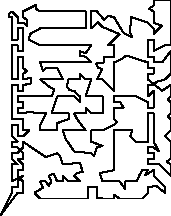 unitsize(0.001cm);
// 54371.8
draw((200,400)--(0,0));
draw((0,0)--(300,400));
draw((300,400)--(400,400));
draw((400,400)--(400,500));
draw((400,500)--(400,600));
draw((400,600)--(300,700));
draw((300,700)--(300,800));
draw((300,800)--(400,800));
draw((400,800)--(400,900));
draw((400,900)--(300,1000));
draw((300,1000)--(400,1000));
draw((400,1000)--(400,1100));
draw((400,1100)--(300,1200));
draw((300,1200)--(200,1200));
draw((200,1200)--(200,1300));
draw((200,1300)--(300,1300));
draw((300,1300)--(200,1400));
draw((200,1400)--(200,1500));
draw((200,1500)--(200,1600));
draw((200,1600)--(300,1600));
draw((300,1600)--(300,1500));
draw((300,1500)--(300,1400));
draw((300,1400)--(400,1400));
draw((400,1400)--(500,1500));
draw((500,1500)--(400,1500));
draw((400,1500)--(400,1600));
draw((400,1600)--(400,1700));
draw((400,1700)--(300,1700));
draw((300,1700)--(200,1700));
draw((200,1700)--(200,1800));
draw((200,1800)--(200,1900));
draw((200,1900)--(200,2000));
draw((200,2000)--(200,2100));
draw((200,2100)--(200,2200));
draw((200,2200)--(200,2300));
draw((200,2300)--(300,2300));
draw((300,2300)--(300,2200));
draw((300,2200)--(400,2200));
draw((400,2200)--(400,2300));
draw((400,2300)--(540,2330));
draw((540,2330)--(540,2430));
draw((540,2430)--(400,2400));
draw((400,2400)--(400,2500));
draw((400,2500)--(469,2550));
draw((469,2550)--(400,2600));
draw((400,2600)--(400,2700));
draw((400,2700)--(400,2800));
draw((400,2800)--(300,2800));
draw((300,2800)--(300,2700));
draw((300,2700)--(300,2600));
draw((300,2600)--(300,2500));
draw((300,2500)--(300,2400));
draw((300,2400)--(200,2400));
draw((200,2400)--(200,2500));
draw((200,2500)--(200,2600));
draw((200,2600)--(200,2700));
draw((200,2700)--(200,2800));
draw((200,2800)--(200,2900));
draw((200,2900)--(200,3000));
draw((200,3000)--(300,3000));
draw((300,3000)--(300,2900));
draw((300,2900)--(400,2900));
draw((400,2900)--(400,3000));
draw((400,3000)--(400,3100));
draw((400,3100)--(400,3200));
draw((400,3200)--(400,3300));
draw((400,3300)--(300,3300));
draw((300,3300)--(300,3200));
draw((300,3200)--(300,3100));
draw((300,3100)--(200,3100));
draw((200,3100)--(200,3200));
draw((200,3200)--(200,3300));
draw((200,3300)--(200,3400));
draw((200,3400)--(200,3500));
draw((200,3500)--(150,3500));
draw((150,3500)--(150,3550));
draw((150,3550)--(200,3600));
draw((200,3600)--(300,3500));
draw((300,3500)--(300,3400));
draw((300,3400)--(400,3400));
draw((400,3400)--(469,3350));
draw((469,3350)--(469,3450));
draw((469,3450)--(400,3500));
draw((400,3500)--(400,3600));
draw((400,3600)--(620,3709));
draw((620,3709)--(620,3650));
draw((620,3650)--(700,3600));
draw((700,3600)--(800,3600));
draw((800,3600)--(900,3600));
draw((900,3600)--(1000,3600));
draw((1000,3600)--(1100,3600));
draw((1100,3600)--(1200,3600));
draw((1200,3600)--(1300,3600));
draw((1300,3600)--(1400,3600));
draw((1400,3600)--(1500,3600));
draw((1500,3600)--(1500,3300));
draw((1500,3300)--(1400,3300));
draw((1400,3300)--(1300,3300));
draw((1300,3300)--(1200,3300));
draw((1200,3300)--(1100,3300));
draw((1100,3300)--(1000,3300));
draw((1000,3300)--(900,3300));
draw((900,3300)--(800,3300));
draw((800,3300)--(700,3300));
draw((700,3300)--(520,3200));
draw((520,3200)--(500,3100));
draw((500,3100)--(700,3000));
draw((700,3000)--(800,3000));
draw((800,3000)--(900,3000));
draw((900,3000)--(1000,3000));
draw((1000,3000)--(1100,3000));
draw((1100,3000)--(1200,3000));
draw((1200,3000)--(1300,3000));
draw((1300,3000)--(1400,3000));
draw((1400,3000)--(1500,3000));
draw((1500,3000)--(1600,3000));
draw((1600,3000)--(1500,2860));
draw((1500,2860)--(1400,2900));
draw((1400,2900)--(1400,2820));
draw((1400,2820)--(1500,2800));
draw((1500,2800)--(1600,2700));
draw((1600,2700)--(1500,2700));
draw((1500,2700)--(1400,2700));
draw((1400,2700)--(1300,2700));
draw((1300,2700)--(1200,2700));
draw((1200,2700)--(1100,2700));
draw((1100,2700)--(1000,2700));
draw((1000,2700)--(900,2700));
draw((900,2700)--(800,2700));
draw((800,2700)--(700,2700));
draw((700,2700)--(750,2550));
draw((750,2550)--(800,2600));
draw((800,2600)--(910,2600));
draw((910,2600)--(1000,2600));
draw((1000,2600)--(1100,2400));
draw((1100,2400)--(1000,2400));
draw((1000,2400)--(900,2400));
draw((900,2400)--(800,2400));
draw((800,2400)--(700,2400));
draw((700,2400)--(850,2280));
draw((850,2280)--(950,2220));
draw((950,2220)--(900,2100));
draw((900,2100)--(800,2100));
draw((800,2100)--(700,2100));
draw((700,2100)--(530,2100));
draw((530,2100)--(400,2100));
draw((400,2100)--(300,2100));
draw((300,2100)--(300,2000));
draw((300,2000)--(400,2000));
draw((400,2000)--(400,1900));
draw((400,1900)--(300,1900));
draw((300,1900)--(300,1800));
draw((300,1800)--(400,1800));
draw((400,1800)--(500,1829));
draw((500,1829)--(700,1800));
draw((700,1800)--(800,1800));
draw((800,1800)--(700,1600));
draw((700,1600)--(700,1500));
draw((700,1500)--(800,1500));
draw((800,1500)--(900,1500));
draw((900,1500)--(1000,1500));
draw((1000,1500)--(1000,1629));
draw((1000,1629)--(1200,1700));
draw((1200,1700)--(1200,1800));
draw((1200,1800)--(1100,1800));
draw((1100,1800)--(1000,1800));
draw((1000,1800)--(900,1800));
draw((900,1800)--(1000,2100));
draw((1000,2100)--(1100,2100));
draw((1100,2100)--(1200,2100));
draw((1200,2100)--(1300,2100));
draw((1300,2100)--(1400,2000));
draw((1400,2000)--(1400,2100));
draw((1400,2100)--(1350,2140));
draw((1350,2140)--(1300,2200));
draw((1300,2200)--(1220,2210));
draw((1220,2210)--(1170,2280));
draw((1170,2280)--(1200,2400));
draw((1200,2400)--(1300,2400));
draw((1300,2400)--(1400,2400));
draw((1400,2400)--(1400,2500));
draw((1400,2500)--(1500,2400));
draw((1500,2400)--(1600,2400));
draw((1600,2400)--(1500,2100));
draw((1500,2100)--(1600,2100));
draw((1600,2100)--(1700,2100));
draw((1700,2100)--(1800,2100));
draw((1800,2100)--(1800,1800));
draw((1800,1800)--(1700,1800));
draw((1700,1800)--(1600,1800));
draw((1600,1800)--(1550,1850));
draw((1550,1850)--(1500,1900));
draw((1500,1900)--(1500,1800));
draw((1500,1800)--(1400,1800));
draw((1400,1800)--(1300,1800));
draw((1300,1800)--(1350,1700));
draw((1350,1700)--(1500,1500));
draw((1500,1500)--(1400,1500));
draw((1400,1500)--(1300,1500));
draw((1300,1500)--(1200,1500));
draw((1200,1500)--(1100,1500));
draw((1100,1500)--(1150,1350));
draw((1150,1350)--(1300,1130));
draw((1300,1130)--(1600,1100));
draw((1600,1100)--(1650,1050));
draw((1650,1050)--(1700,1200));
draw((1700,1200)--(1800,1230));
draw((1800,1230)--(1600,1300));
draw((1600,1300)--(1600,1500));
draw((1600,1500)--(1700,1500));
draw((1700,1500)--(1800,1500));
draw((1800,1500)--(2000,1600));
draw((2000,1600)--(2060,1650));
draw((2060,1650)--(2000,1700));
draw((2000,1700)--(2000,1800));
draw((2000,1800)--(2000,1900));
draw((2000,1900)--(2170,1900));
draw((2170,1900)--(2110,2000));
draw((2110,2000)--(2000,2000));
draw((2000,2000)--(2000,2100));
draw((2000,2100)--(2400,2100));
draw((2400,2100)--(2600,2000));
draw((2600,2000)--(2600,1900));
draw((2600,1900)--(2700,1900));
draw((2700,1900)--(2700,2000));
draw((2700,2000)--(2700,2100));
draw((2700,2100)--(2700,2200));
draw((2700,2200)--(2600,2100));
draw((2600,2100)--(2600,2200));
draw((2600,2200)--(2600,2300));
draw((2600,2300)--(2700,2300));
draw((2700,2300)--(2760,2360));
draw((2760,2360)--(2900,2400));
draw((2900,2400)--(3000,2500));
draw((3000,2500)--(3000,2600));
draw((3000,2600)--(3000,2700));
draw((3000,2700)--(3000,2800));
draw((3000,2800)--(3000,2900));
draw((3000,2900)--(2850,2700));
draw((2850,2700)--(2700,2700));
draw((2700,2700)--(2700,2800));
draw((2700,2800)--(2600,2800));
draw((2600,2800)--(2600,2900));
draw((2600,2900)--(2600,3000));
draw((2600,3000)--(2600,3100));
draw((2600,3100)--(2700,3100));
draw((2700,3100)--(2700,3000));
draw((2700,3000)--(2700,2900));
draw((2700,2900)--(2900,3000));
draw((2900,3000)--(3000,3000));
draw((3000,3000)--(3000,3100));
draw((3000,3100)--(3000,3200));
draw((3000,3200)--(3000,3300));
draw((3000,3300)--(3000,3400));
draw((3000,3400)--(3000,3500));
draw((3000,3500)--(3000,3600));
draw((3000,3600)--(3000,3700));
draw((3000,3700)--(3000,3800));
draw((3000,3800)--(2700,3800));
draw((2700,3800)--(2700,3700));
draw((2700,3700)--(2620,3650));
draw((2620,3650)--(2700,3600));
draw((2700,3600)--(2700,3500));
draw((2700,3500)--(2700,3400));
draw((2700,3400)--(2850,3350));
draw((2850,3350)--(2700,3200));
draw((2700,3200)--(2700,3300));
draw((2700,3300)--(2600,3400));
draw((2600,3400)--(2300,3500));
draw((2300,3500)--(2300,3400));
draw((2300,3400)--(2280,3250));
draw((2280,3250)--(2320,3150));
draw((2320,3150)--(2200,3200));
draw((2200,3200)--(2150,3250));
draw((2150,3250)--(2000,3500));
draw((2000,3500)--(1900,3520));
draw((1900,3520)--(1829,3450));
draw((1829,3450)--(1700,3600));
draw((1700,3600)--(1600,3600));
draw((1600,3600)--(1600,3300));
draw((1600,3300)--(1720,3409));
draw((1720,3409)--(1790,3330));
draw((1790,3330)--(2100,3200));
draw((2100,3200)--(2050,3150));
draw((2050,3150)--(2000,3100));
draw((2000,3100)--(1900,3000));
draw((1900,3000)--(2000,3000));
draw((2000,3000)--(2000,2900));
draw((2000,2900)--(2000,2800));
draw((2000,2800)--(1829,2800));
draw((1829,2800)--(1829,2700));
draw((1829,2700)--(1690,2680));
draw((1690,2680)--(1720,2610));
draw((1720,2610)--(1790,2580));
draw((1790,2580)--(1700,2400));
draw((1700,2400)--(1800,2400));
draw((1800,2400)--(2000,2200));
draw((2000,2200)--(2000,2300));
draw((2000,2300)--(2000,2400));
draw((2000,2400)--(2000,2500));
draw((2000,2500)--(2000,2600));
draw((2000,2600)--(2000,2700));
draw((2000,2700)--(2120,2750));
draw((2120,2750)--(2220,2820));
draw((2220,2820)--(2600,2700));
draw((2600,2700)--(2600,2600));
draw((2600,2600)--(2700,2600));
draw((2700,2600)--(2700,2500));
draw((2700,2500)--(2600,2500));
draw((2600,2500)--(2600,2400));
draw((2600,2400)--(2850,2200));
draw((2850,2200)--(3000,2300));
draw((3000,2300)--(3000,2200));
draw((3000,2200)--(3000,2100));
draw((3000,2100)--(2950,2050));
draw((2950,2050)--(3000,2000));
draw((3000,2000)--(3000,1900));
draw((3000,1900)--(3000,1800));
draw((3000,1800)--(2950,1750));
draw((2950,1750)--(3000,1700));
draw((3000,1700)--(3000,1600));
draw((3000,1600)--(3000,1500));
draw((3000,1500)--(2900,1400));
draw((2900,1400)--(3000,1300));
draw((3000,1300)--(3000,1200));
draw((3000,1200)--(3000,1100));
draw((3000,1100)--(3000,1000));
draw((3000,1000)--(2930,950));
draw((2930,950)--(3000,900));
draw((3000,900)--(3000,800));
draw((3000,800)--(3000,700));
draw((3000,700)--(2800,900));
draw((2800,900)--(2700,900));
draw((2700,900)--(2600,900));
draw((2600,900)--(2600,1000));
draw((2600,1000)--(2700,1000));
draw((2700,1000)--(2700,1100));
draw((2700,1100)--(2600,1100));
draw((2600,1100)--(2600,1200));
draw((2600,1200)--(2700,1200));
draw((2700,1200)--(2800,1130));
draw((2800,1130)--(2700,1300));
draw((2700,1300)--(2700,1400));
draw((2700,1400)--(2700,1500));
draw((2700,1500)--(2700,1600));
draw((2700,1600)--(2700,1700));
draw((2700,1700)--(2700,1800));
draw((2700,1800)--(2600,1800));
draw((2600,1800)--(2600,1700));
draw((2600,1700)--(2600,1600));
draw((2600,1600)--(2600,1500));
draw((2600,1500)--(2600,1400));
draw((2600,1400)--(2600,1300));
draw((2600,1300)--(2390,1300));
draw((2390,1300)--(2290,1400));
draw((2290,1400)--(2320,1500));
draw((2320,1500)--(2000,1500));
draw((2000,1500)--(2000,1400));
draw((2000,1400)--(2000,1300));
draw((2000,1300)--(2000,1200));
draw((2000,1200)--(2000,1100));
draw((2000,1100)--(2000,1000));
draw((2000,1000)--(2000,900));
draw((2000,900)--(2000,800));
draw((2000,800)--(1750,750));
draw((1750,750)--(1800,600));
draw((1800,600)--(1900,600));
draw((1900,600)--(2000,600));
draw((2000,600)--(2100,600));
draw((2100,600)--(2200,469));
draw((2200,469)--(2200,600));
draw((2200,600)--(2300,600));
draw((2300,600)--(2400,600));
draw((2400,600)--(2450,710));
draw((2450,710)--(2500,800));
draw((2500,800)--(2600,800));
draw((2600,800)--(2550,710));
draw((2550,710)--(2700,800));
draw((2700,800)--(2700,700));
draw((2700,700)--(2900,500));
draw((2900,500)--(2900,400));
draw((2900,400)--(2750,520));
draw((2750,520)--(2600,500));
draw((2600,500)--(2600,400));
draw((2600,400)--(2500,300));
draw((2500,300)--(2400,300));
draw((2400,300)--(2300,300));
draw((2300,300)--(2200,300));
draw((2200,300)--(2100,300));
draw((2100,300)--(2000,370));
draw((2000,370)--(2000,300));
draw((2000,300)--(1900,300));
draw((1900,300)--(1800,300));
draw((1800,300)--(1710,310));
draw((1710,310)--(1710,510));
draw((1710,510)--(1550,500));
draw((1550,500)--(1550,300));
draw((1550,300)--(1400,300));
draw((1400,300)--(1300,300));
draw((1300,300)--(1200,300));
draw((1200,300)--(1100,300));
draw((1100,300)--(1000,300));
draw((1000,300)--(900,300));
draw((900,300)--(800,300));
draw((800,300)--(700,300));
draw((700,300)--(600,400));
draw((600,400)--(750,490));
draw((750,490)--(700,600));
draw((700,600)--(800,600));
draw((800,600)--(850,520));
draw((850,520)--(900,600));
draw((900,600)--(850,700));
draw((850,700)--(939,740));
draw((939,740)--(1000,600));
draw((1000,600)--(1100,600));
draw((1100,600)--(1100,700));
draw((1100,700)--(1200,600));
draw((1200,600)--(1300,600));
draw((1300,600)--(1400,600));
draw((1400,600)--(1300,700));
draw((1300,700)--(1350,750));
draw((1350,750)--(1450,770));
draw((1450,770)--(1400,930));
draw((1400,930)--(1100,900));
draw((1100,900)--(1050,1050));
draw((1050,1050)--(1000,1100));
draw((1000,1100)--(800,1030));
draw((800,1030)--(400,1300));
draw((400,1300)--(400,1200));
draw((400,1200)--(300,1100));
draw((300,1100)--(200,1100));
draw((200,1100)--(200,1000));
draw((200,1000)--(300,900));
draw((300,900)--(200,900));
draw((200,900)--(200,800));
draw((200,800)--(200,700));
draw((200,700)--(200,600));
draw((200,600)--(400,700));
draw((400,700)--(300,600));
draw((300,600)--(300,500));
draw((300,500)--(200,500));
draw((200,500)--(200,400));
